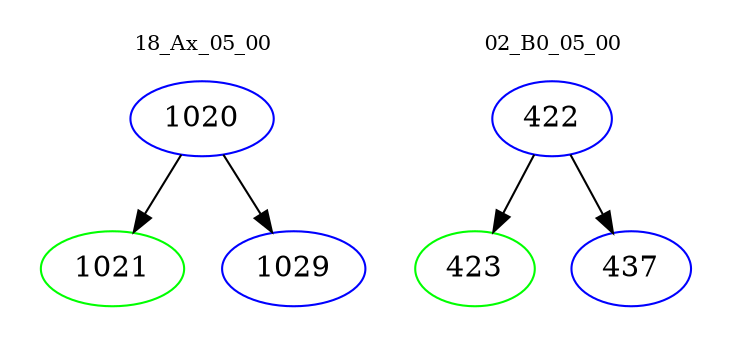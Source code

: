 digraph{
subgraph cluster_0 {
color = white
label = "18_Ax_05_00";
fontsize=10;
T0_1020 [label="1020", color="blue"]
T0_1020 -> T0_1021 [color="black"]
T0_1021 [label="1021", color="green"]
T0_1020 -> T0_1029 [color="black"]
T0_1029 [label="1029", color="blue"]
}
subgraph cluster_1 {
color = white
label = "02_B0_05_00";
fontsize=10;
T1_422 [label="422", color="blue"]
T1_422 -> T1_423 [color="black"]
T1_423 [label="423", color="green"]
T1_422 -> T1_437 [color="black"]
T1_437 [label="437", color="blue"]
}
}
